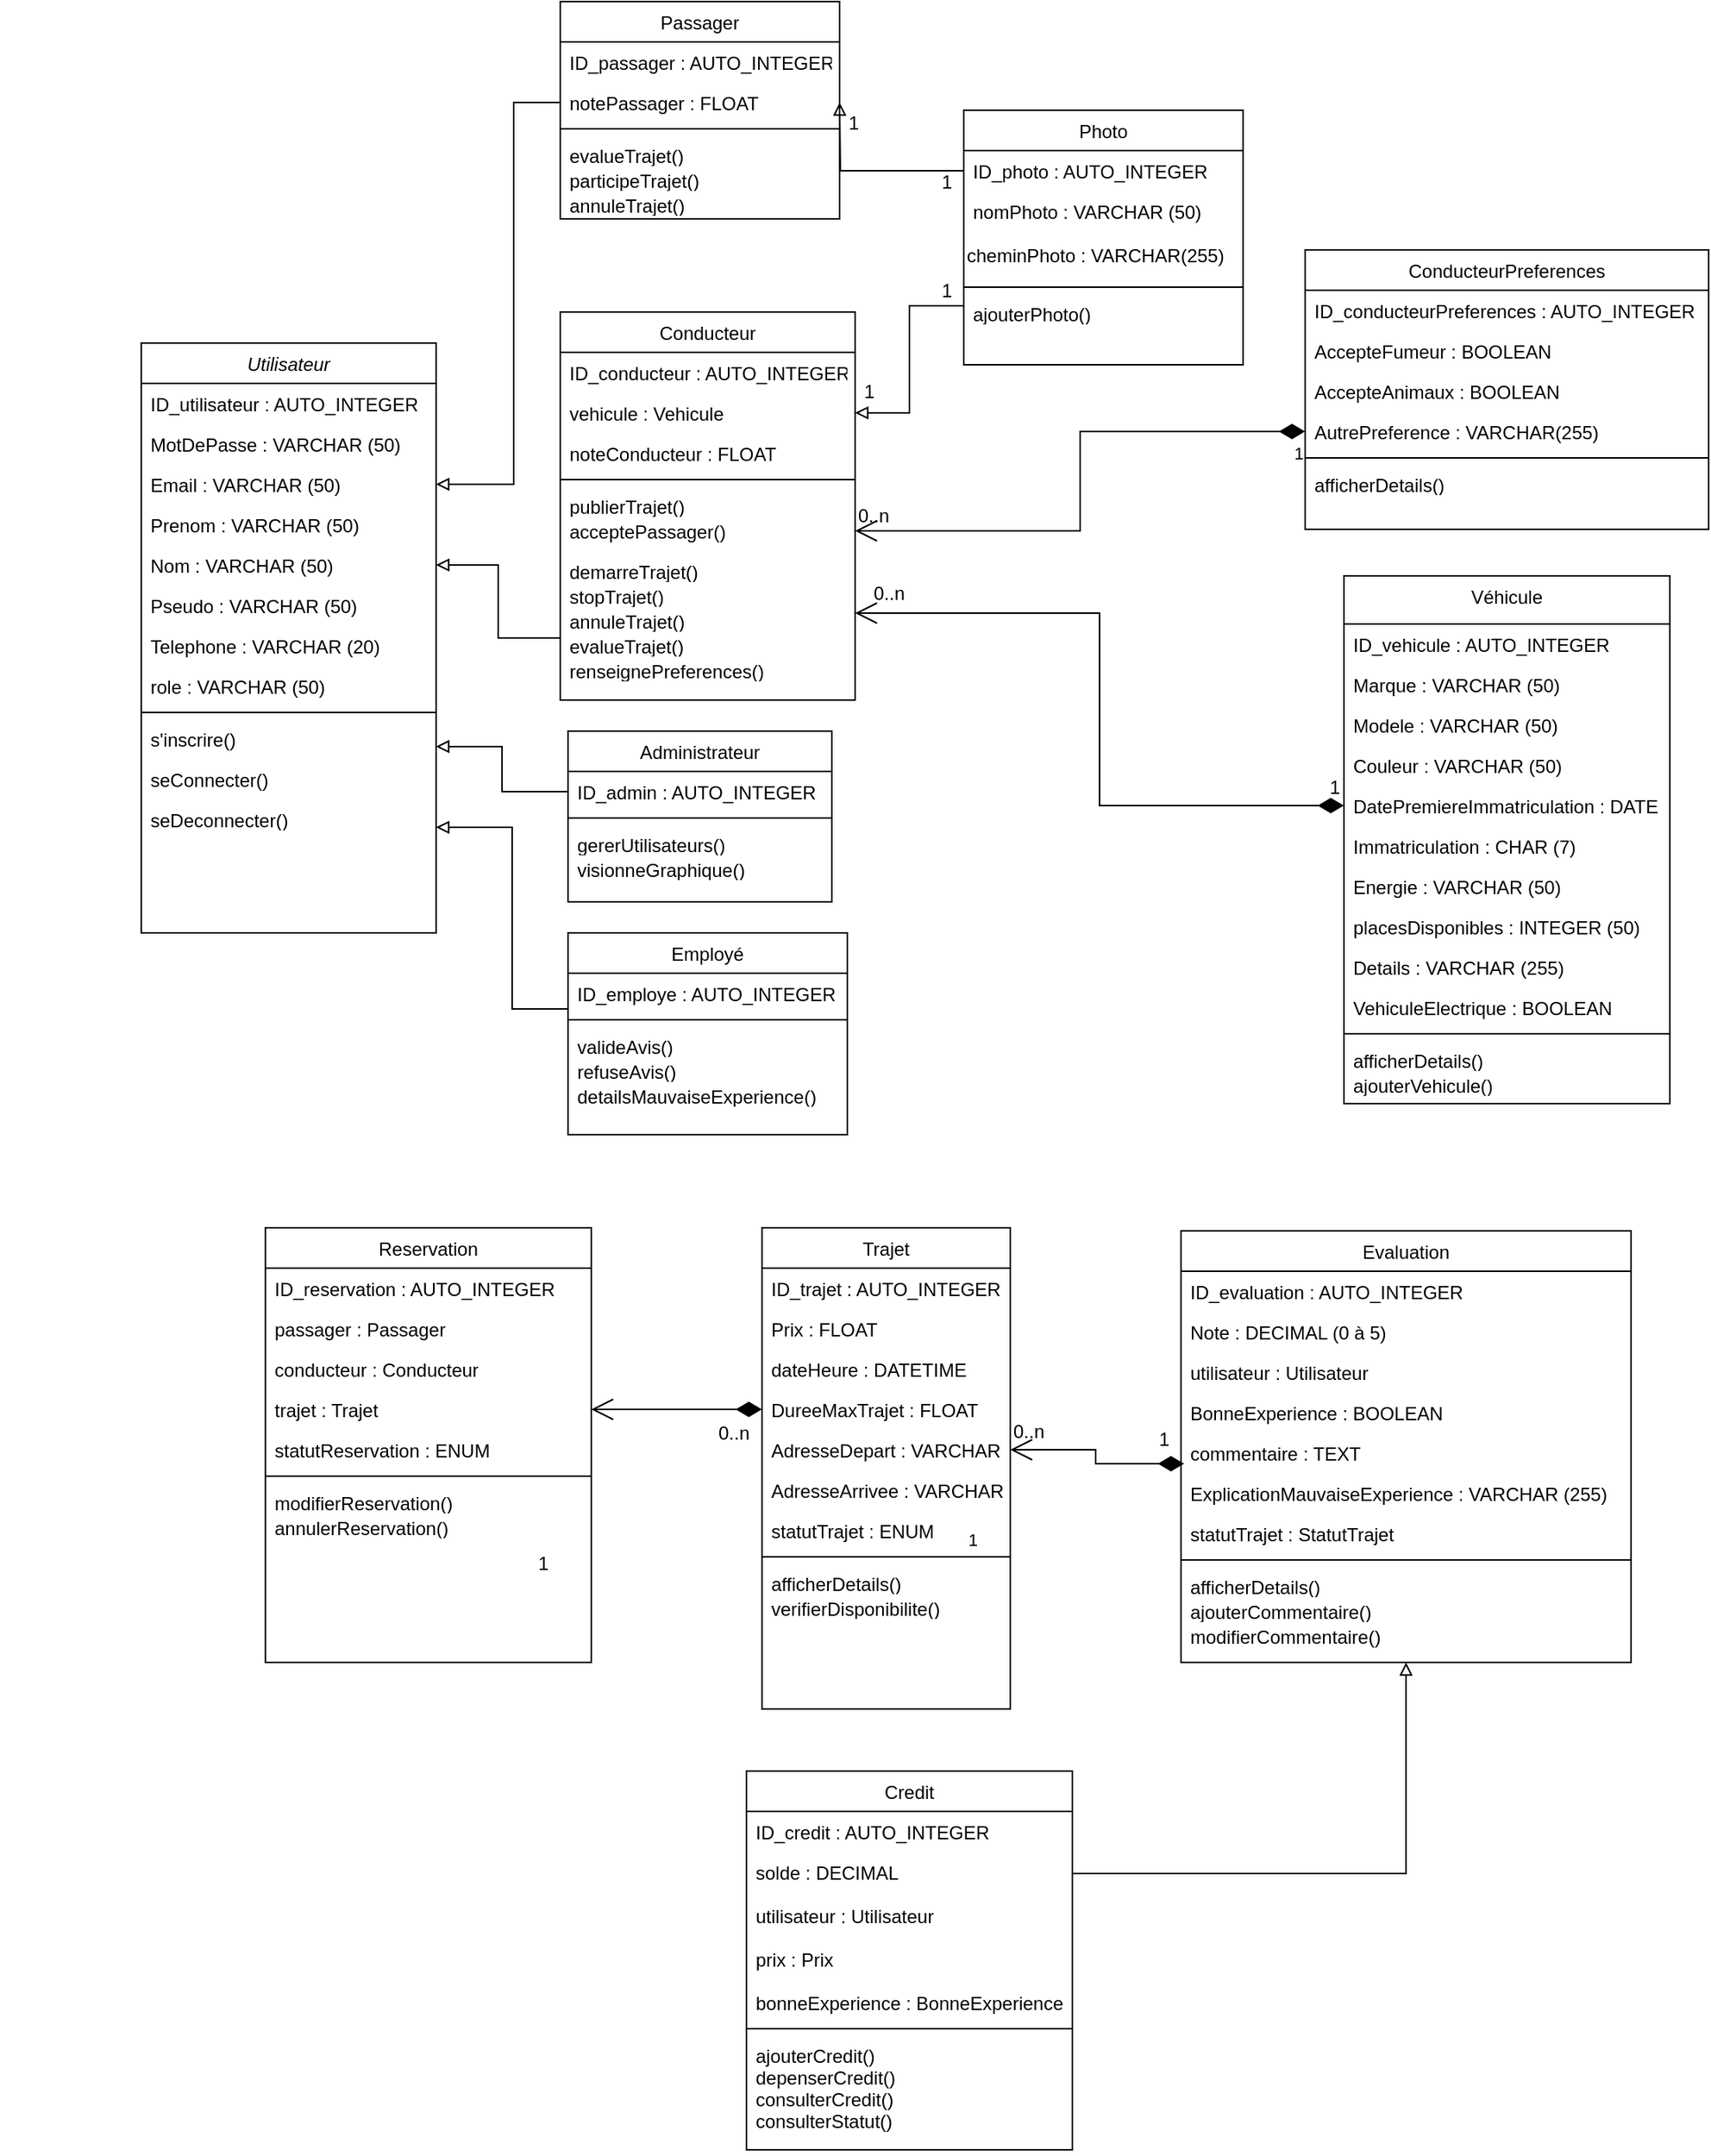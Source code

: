 <mxfile version="24.8.4">
  <diagram id="C5RBs43oDa-KdzZeNtuy" name="Page-1">
    <mxGraphModel dx="2947" dy="1420" grid="1" gridSize="10" guides="1" tooltips="1" connect="1" arrows="1" fold="1" page="1" pageScale="1" pageWidth="827" pageHeight="1169" math="0" shadow="0">
      <root>
        <mxCell id="WIyWlLk6GJQsqaUBKTNV-0" />
        <mxCell id="WIyWlLk6GJQsqaUBKTNV-1" parent="WIyWlLk6GJQsqaUBKTNV-0" />
        <mxCell id="QF7G1RrjF4Ieo6e-auzy-0" value="Utilisateur" style="swimlane;fontStyle=2;align=center;verticalAlign=top;childLayout=stackLayout;horizontal=1;startSize=26;horizontalStack=0;resizeParent=1;resizeLast=0;collapsible=1;marginBottom=0;rounded=0;shadow=0;strokeWidth=1;" vertex="1" parent="WIyWlLk6GJQsqaUBKTNV-1">
          <mxGeometry x="30" y="350" width="190" height="380" as="geometry">
            <mxRectangle x="230" y="140" width="160" height="26" as="alternateBounds" />
          </mxGeometry>
        </mxCell>
        <mxCell id="QF7G1RrjF4Ieo6e-auzy-1" value="ID_utilisateur : AUTO_INTEGER" style="text;align=left;verticalAlign=top;spacingLeft=4;spacingRight=4;overflow=hidden;rotatable=0;points=[[0,0.5],[1,0.5]];portConstraint=eastwest;" vertex="1" parent="QF7G1RrjF4Ieo6e-auzy-0">
          <mxGeometry y="26" width="190" height="26" as="geometry" />
        </mxCell>
        <mxCell id="QF7G1RrjF4Ieo6e-auzy-2" value="MotDePasse : VARCHAR (50)" style="text;align=left;verticalAlign=top;spacingLeft=4;spacingRight=4;overflow=hidden;rotatable=0;points=[[0,0.5],[1,0.5]];portConstraint=eastwest;rounded=0;shadow=0;html=0;" vertex="1" parent="QF7G1RrjF4Ieo6e-auzy-0">
          <mxGeometry y="52" width="190" height="26" as="geometry" />
        </mxCell>
        <mxCell id="QF7G1RrjF4Ieo6e-auzy-3" value="Email : VARCHAR (50)" style="text;align=left;verticalAlign=top;spacingLeft=4;spacingRight=4;overflow=hidden;rotatable=0;points=[[0,0.5],[1,0.5]];portConstraint=eastwest;rounded=0;shadow=0;html=0;" vertex="1" parent="QF7G1RrjF4Ieo6e-auzy-0">
          <mxGeometry y="78" width="190" height="26" as="geometry" />
        </mxCell>
        <mxCell id="QF7G1RrjF4Ieo6e-auzy-4" value="Prenom : VARCHAR (50)" style="text;align=left;verticalAlign=top;spacingLeft=4;spacingRight=4;overflow=hidden;rotatable=0;points=[[0,0.5],[1,0.5]];portConstraint=eastwest;rounded=0;shadow=0;html=0;" vertex="1" parent="QF7G1RrjF4Ieo6e-auzy-0">
          <mxGeometry y="104" width="190" height="26" as="geometry" />
        </mxCell>
        <mxCell id="QF7G1RrjF4Ieo6e-auzy-5" value="Nom : VARCHAR (50)" style="text;align=left;verticalAlign=top;spacingLeft=4;spacingRight=4;overflow=hidden;rotatable=0;points=[[0,0.5],[1,0.5]];portConstraint=eastwest;rounded=0;shadow=0;html=0;" vertex="1" parent="QF7G1RrjF4Ieo6e-auzy-0">
          <mxGeometry y="130" width="190" height="26" as="geometry" />
        </mxCell>
        <mxCell id="QF7G1RrjF4Ieo6e-auzy-6" value="Pseudo : VARCHAR (50)" style="text;align=left;verticalAlign=top;spacingLeft=4;spacingRight=4;overflow=hidden;rotatable=0;points=[[0,0.5],[1,0.5]];portConstraint=eastwest;rounded=0;shadow=0;html=0;" vertex="1" parent="QF7G1RrjF4Ieo6e-auzy-0">
          <mxGeometry y="156" width="190" height="26" as="geometry" />
        </mxCell>
        <mxCell id="QF7G1RrjF4Ieo6e-auzy-7" value="Telephone : VARCHAR (20)" style="text;align=left;verticalAlign=top;spacingLeft=4;spacingRight=4;overflow=hidden;rotatable=0;points=[[0,0.5],[1,0.5]];portConstraint=eastwest;rounded=0;shadow=0;html=0;" vertex="1" parent="QF7G1RrjF4Ieo6e-auzy-0">
          <mxGeometry y="182" width="190" height="26" as="geometry" />
        </mxCell>
        <mxCell id="QF7G1RrjF4Ieo6e-auzy-11" value="role : VARCHAR (50) " style="text;align=left;verticalAlign=top;spacingLeft=4;spacingRight=4;overflow=hidden;rotatable=0;points=[[0,0.5],[1,0.5]];portConstraint=eastwest;rounded=0;shadow=0;html=0;" vertex="1" parent="QF7G1RrjF4Ieo6e-auzy-0">
          <mxGeometry y="208" width="190" height="26" as="geometry" />
        </mxCell>
        <mxCell id="QF7G1RrjF4Ieo6e-auzy-13" value="" style="line;html=1;strokeWidth=1;align=left;verticalAlign=middle;spacingTop=-1;spacingLeft=3;spacingRight=3;rotatable=0;labelPosition=right;points=[];portConstraint=eastwest;" vertex="1" parent="QF7G1RrjF4Ieo6e-auzy-0">
          <mxGeometry y="234" width="190" height="8" as="geometry" />
        </mxCell>
        <mxCell id="QF7G1RrjF4Ieo6e-auzy-14" value="s&#39;inscrire()" style="text;align=left;verticalAlign=top;spacingLeft=4;spacingRight=4;overflow=hidden;rotatable=0;points=[[0,0.5],[1,0.5]];portConstraint=eastwest;rounded=0;shadow=0;html=0;" vertex="1" parent="QF7G1RrjF4Ieo6e-auzy-0">
          <mxGeometry y="242" width="190" height="26" as="geometry" />
        </mxCell>
        <mxCell id="QF7G1RrjF4Ieo6e-auzy-15" value="seConnecter()" style="text;align=left;verticalAlign=top;spacingLeft=4;spacingRight=4;overflow=hidden;rotatable=0;points=[[0,0.5],[1,0.5]];portConstraint=eastwest;rounded=0;shadow=0;html=0;" vertex="1" parent="QF7G1RrjF4Ieo6e-auzy-0">
          <mxGeometry y="268" width="190" height="26" as="geometry" />
        </mxCell>
        <mxCell id="QF7G1RrjF4Ieo6e-auzy-16" value="seDeconnecter()" style="text;align=left;verticalAlign=top;spacingLeft=4;spacingRight=4;overflow=hidden;rotatable=0;points=[[0,0.5],[1,0.5]];portConstraint=eastwest;rounded=0;shadow=0;html=0;" vertex="1" parent="QF7G1RrjF4Ieo6e-auzy-0">
          <mxGeometry y="294" width="190" height="16" as="geometry" />
        </mxCell>
        <mxCell id="QF7G1RrjF4Ieo6e-auzy-18" value="ConducteurPreferences" style="swimlane;fontStyle=0;align=center;verticalAlign=top;childLayout=stackLayout;horizontal=1;startSize=26;horizontalStack=0;resizeParent=1;resizeLast=0;collapsible=1;marginBottom=0;rounded=0;shadow=0;strokeWidth=1;" vertex="1" parent="WIyWlLk6GJQsqaUBKTNV-1">
          <mxGeometry x="780" y="290" width="260" height="180" as="geometry">
            <mxRectangle x="130" y="380" width="160" height="26" as="alternateBounds" />
          </mxGeometry>
        </mxCell>
        <mxCell id="QF7G1RrjF4Ieo6e-auzy-19" value="ID_conducteurPreferences : AUTO_INTEGER" style="text;align=left;verticalAlign=top;spacingLeft=4;spacingRight=4;overflow=hidden;rotatable=0;points=[[0,0.5],[1,0.5]];portConstraint=eastwest;" vertex="1" parent="QF7G1RrjF4Ieo6e-auzy-18">
          <mxGeometry y="26" width="260" height="26" as="geometry" />
        </mxCell>
        <mxCell id="QF7G1RrjF4Ieo6e-auzy-20" value="AccepteFumeur : BOOLEAN" style="text;align=left;verticalAlign=top;spacingLeft=4;spacingRight=4;overflow=hidden;rotatable=0;points=[[0,0.5],[1,0.5]];portConstraint=eastwest;" vertex="1" parent="QF7G1RrjF4Ieo6e-auzy-18">
          <mxGeometry y="52" width="260" height="26" as="geometry" />
        </mxCell>
        <mxCell id="QF7G1RrjF4Ieo6e-auzy-21" value="AccepteAnimaux : BOOLEAN" style="text;align=left;verticalAlign=top;spacingLeft=4;spacingRight=4;overflow=hidden;rotatable=0;points=[[0,0.5],[1,0.5]];portConstraint=eastwest;rounded=0;shadow=0;html=0;" vertex="1" parent="QF7G1RrjF4Ieo6e-auzy-18">
          <mxGeometry y="78" width="260" height="26" as="geometry" />
        </mxCell>
        <mxCell id="QF7G1RrjF4Ieo6e-auzy-22" value="AutrePreference : VARCHAR(255)" style="text;align=left;verticalAlign=top;spacingLeft=4;spacingRight=4;overflow=hidden;rotatable=0;points=[[0,0.5],[1,0.5]];portConstraint=eastwest;rounded=0;shadow=0;html=0;" vertex="1" parent="QF7G1RrjF4Ieo6e-auzy-18">
          <mxGeometry y="104" width="260" height="26" as="geometry" />
        </mxCell>
        <mxCell id="QF7G1RrjF4Ieo6e-auzy-23" value="" style="line;html=1;strokeWidth=1;align=left;verticalAlign=middle;spacingTop=-1;spacingLeft=3;spacingRight=3;rotatable=0;labelPosition=right;points=[];portConstraint=eastwest;" vertex="1" parent="QF7G1RrjF4Ieo6e-auzy-18">
          <mxGeometry y="130" width="260" height="8" as="geometry" />
        </mxCell>
        <mxCell id="QF7G1RrjF4Ieo6e-auzy-24" value="afficherDetails()" style="text;align=left;verticalAlign=top;spacingLeft=4;spacingRight=4;overflow=hidden;rotatable=0;points=[[0,0.5],[1,0.5]];portConstraint=eastwest;rounded=0;shadow=0;html=0;" vertex="1" parent="QF7G1RrjF4Ieo6e-auzy-18">
          <mxGeometry y="138" width="260" height="16" as="geometry" />
        </mxCell>
        <mxCell id="QF7G1RrjF4Ieo6e-auzy-33" value="Trajet" style="swimlane;fontStyle=0;align=center;verticalAlign=top;childLayout=stackLayout;horizontal=1;startSize=26;horizontalStack=0;resizeParent=1;resizeLast=0;collapsible=1;marginBottom=0;rounded=0;shadow=0;strokeWidth=1;" vertex="1" parent="WIyWlLk6GJQsqaUBKTNV-1">
          <mxGeometry x="430" y="920" width="160" height="310" as="geometry">
            <mxRectangle x="550" y="140" width="160" height="26" as="alternateBounds" />
          </mxGeometry>
        </mxCell>
        <mxCell id="QF7G1RrjF4Ieo6e-auzy-34" value="ID_trajet : AUTO_INTEGER" style="text;align=left;verticalAlign=top;spacingLeft=4;spacingRight=4;overflow=hidden;rotatable=0;points=[[0,0.5],[1,0.5]];portConstraint=eastwest;" vertex="1" parent="QF7G1RrjF4Ieo6e-auzy-33">
          <mxGeometry y="26" width="160" height="26" as="geometry" />
        </mxCell>
        <mxCell id="QF7G1RrjF4Ieo6e-auzy-35" value="Prix : FLOAT" style="text;align=left;verticalAlign=top;spacingLeft=4;spacingRight=4;overflow=hidden;rotatable=0;points=[[0,0.5],[1,0.5]];portConstraint=eastwest;rounded=0;shadow=0;html=0;" vertex="1" parent="QF7G1RrjF4Ieo6e-auzy-33">
          <mxGeometry y="52" width="160" height="26" as="geometry" />
        </mxCell>
        <mxCell id="QF7G1RrjF4Ieo6e-auzy-36" value="dateHeure : DATETIME" style="text;align=left;verticalAlign=top;spacingLeft=4;spacingRight=4;overflow=hidden;rotatable=0;points=[[0,0.5],[1,0.5]];portConstraint=eastwest;rounded=0;shadow=0;html=0;" vertex="1" parent="QF7G1RrjF4Ieo6e-auzy-33">
          <mxGeometry y="78" width="160" height="26" as="geometry" />
        </mxCell>
        <mxCell id="QF7G1RrjF4Ieo6e-auzy-39" value="DureeMaxTrajet : FLOAT" style="text;align=left;verticalAlign=top;spacingLeft=4;spacingRight=4;overflow=hidden;rotatable=0;points=[[0,0.5],[1,0.5]];portConstraint=eastwest;rounded=0;shadow=0;html=0;" vertex="1" parent="QF7G1RrjF4Ieo6e-auzy-33">
          <mxGeometry y="104" width="160" height="26" as="geometry" />
        </mxCell>
        <mxCell id="QF7G1RrjF4Ieo6e-auzy-40" value="AdresseDepart : VARCHAR (50)" style="text;align=left;verticalAlign=top;spacingLeft=4;spacingRight=4;overflow=hidden;rotatable=0;points=[[0,0.5],[1,0.5]];portConstraint=eastwest;rounded=0;shadow=0;html=0;" vertex="1" parent="QF7G1RrjF4Ieo6e-auzy-33">
          <mxGeometry y="130" width="160" height="26" as="geometry" />
        </mxCell>
        <mxCell id="QF7G1RrjF4Ieo6e-auzy-41" value="AdresseArrivee : VARCHAR (50)" style="text;align=left;verticalAlign=top;spacingLeft=4;spacingRight=4;overflow=hidden;rotatable=0;points=[[0,0.5],[1,0.5]];portConstraint=eastwest;rounded=0;shadow=0;html=0;" vertex="1" parent="QF7G1RrjF4Ieo6e-auzy-33">
          <mxGeometry y="156" width="160" height="26" as="geometry" />
        </mxCell>
        <mxCell id="QF7G1RrjF4Ieo6e-auzy-193" value="statutTrajet : ENUM" style="text;align=left;verticalAlign=top;spacingLeft=4;spacingRight=4;overflow=hidden;rotatable=0;points=[[0,0.5],[1,0.5]];portConstraint=eastwest;rounded=0;shadow=0;html=0;" vertex="1" parent="QF7G1RrjF4Ieo6e-auzy-33">
          <mxGeometry y="182" width="160" height="26" as="geometry" />
        </mxCell>
        <mxCell id="QF7G1RrjF4Ieo6e-auzy-42" value="" style="line;html=1;strokeWidth=1;align=left;verticalAlign=middle;spacingTop=-1;spacingLeft=3;spacingRight=3;rotatable=0;labelPosition=right;points=[];portConstraint=eastwest;" vertex="1" parent="QF7G1RrjF4Ieo6e-auzy-33">
          <mxGeometry y="208" width="160" height="8" as="geometry" />
        </mxCell>
        <mxCell id="QF7G1RrjF4Ieo6e-auzy-43" value="afficherDetails()" style="text;align=left;verticalAlign=top;spacingLeft=4;spacingRight=4;overflow=hidden;rotatable=0;points=[[0,0.5],[1,0.5]];portConstraint=eastwest;rounded=0;shadow=0;html=0;" vertex="1" parent="QF7G1RrjF4Ieo6e-auzy-33">
          <mxGeometry y="216" width="160" height="16" as="geometry" />
        </mxCell>
        <mxCell id="QF7G1RrjF4Ieo6e-auzy-140" value="verifierDisponibilite()" style="text;align=left;verticalAlign=top;spacingLeft=4;spacingRight=4;overflow=hidden;rotatable=0;points=[[0,0.5],[1,0.5]];portConstraint=eastwest;rounded=0;shadow=0;html=0;" vertex="1" parent="QF7G1RrjF4Ieo6e-auzy-33">
          <mxGeometry y="232" width="160" height="16" as="geometry" />
        </mxCell>
        <mxCell id="QF7G1RrjF4Ieo6e-auzy-44" value="Véhicule" style="swimlane;fontStyle=0;align=center;verticalAlign=top;childLayout=stackLayout;horizontal=1;startSize=31;horizontalStack=0;resizeParent=1;resizeLast=0;collapsible=1;marginBottom=0;rounded=0;shadow=0;strokeWidth=1;" vertex="1" parent="WIyWlLk6GJQsqaUBKTNV-1">
          <mxGeometry x="805" y="500" width="210" height="340" as="geometry">
            <mxRectangle x="550" y="140" width="160" height="26" as="alternateBounds" />
          </mxGeometry>
        </mxCell>
        <mxCell id="QF7G1RrjF4Ieo6e-auzy-45" value="ID_vehicule : AUTO_INTEGER " style="text;align=left;verticalAlign=top;spacingLeft=4;spacingRight=4;overflow=hidden;rotatable=0;points=[[0,0.5],[1,0.5]];portConstraint=eastwest;" vertex="1" parent="QF7G1RrjF4Ieo6e-auzy-44">
          <mxGeometry y="31" width="210" height="26" as="geometry" />
        </mxCell>
        <mxCell id="QF7G1RrjF4Ieo6e-auzy-46" value="Marque : VARCHAR (50)" style="text;align=left;verticalAlign=top;spacingLeft=4;spacingRight=4;overflow=hidden;rotatable=0;points=[[0,0.5],[1,0.5]];portConstraint=eastwest;rounded=0;shadow=0;html=0;" vertex="1" parent="QF7G1RrjF4Ieo6e-auzy-44">
          <mxGeometry y="57" width="210" height="26" as="geometry" />
        </mxCell>
        <mxCell id="QF7G1RrjF4Ieo6e-auzy-47" value="Modele : VARCHAR (50)" style="text;align=left;verticalAlign=top;spacingLeft=4;spacingRight=4;overflow=hidden;rotatable=0;points=[[0,0.5],[1,0.5]];portConstraint=eastwest;rounded=0;shadow=0;html=0;" vertex="1" parent="QF7G1RrjF4Ieo6e-auzy-44">
          <mxGeometry y="83" width="210" height="26" as="geometry" />
        </mxCell>
        <mxCell id="QF7G1RrjF4Ieo6e-auzy-48" value="Couleur : VARCHAR (50)" style="text;align=left;verticalAlign=top;spacingLeft=4;spacingRight=4;overflow=hidden;rotatable=0;points=[[0,0.5],[1,0.5]];portConstraint=eastwest;rounded=0;shadow=0;html=0;" vertex="1" parent="QF7G1RrjF4Ieo6e-auzy-44">
          <mxGeometry y="109" width="210" height="26" as="geometry" />
        </mxCell>
        <mxCell id="QF7G1RrjF4Ieo6e-auzy-49" value="DatePremiereImmatriculation : DATE" style="text;align=left;verticalAlign=top;spacingLeft=4;spacingRight=4;overflow=hidden;rotatable=0;points=[[0,0.5],[1,0.5]];portConstraint=eastwest;rounded=0;shadow=0;html=0;" vertex="1" parent="QF7G1RrjF4Ieo6e-auzy-44">
          <mxGeometry y="135" width="210" height="26" as="geometry" />
        </mxCell>
        <mxCell id="QF7G1RrjF4Ieo6e-auzy-50" value="Immatriculation : CHAR (7)" style="text;align=left;verticalAlign=top;spacingLeft=4;spacingRight=4;overflow=hidden;rotatable=0;points=[[0,0.5],[1,0.5]];portConstraint=eastwest;rounded=0;shadow=0;html=0;" vertex="1" parent="QF7G1RrjF4Ieo6e-auzy-44">
          <mxGeometry y="161" width="210" height="26" as="geometry" />
        </mxCell>
        <mxCell id="QF7G1RrjF4Ieo6e-auzy-51" value="Energie : VARCHAR (50)" style="text;align=left;verticalAlign=top;spacingLeft=4;spacingRight=4;overflow=hidden;rotatable=0;points=[[0,0.5],[1,0.5]];portConstraint=eastwest;rounded=0;shadow=0;html=0;" vertex="1" parent="QF7G1RrjF4Ieo6e-auzy-44">
          <mxGeometry y="187" width="210" height="26" as="geometry" />
        </mxCell>
        <mxCell id="QF7G1RrjF4Ieo6e-auzy-52" value="placesDisponibles : INTEGER (50)" style="text;align=left;verticalAlign=top;spacingLeft=4;spacingRight=4;overflow=hidden;rotatable=0;points=[[0,0.5],[1,0.5]];portConstraint=eastwest;rounded=0;shadow=0;html=0;" vertex="1" parent="QF7G1RrjF4Ieo6e-auzy-44">
          <mxGeometry y="213" width="210" height="26" as="geometry" />
        </mxCell>
        <mxCell id="QF7G1RrjF4Ieo6e-auzy-53" value="Details : VARCHAR (255)" style="text;align=left;verticalAlign=top;spacingLeft=4;spacingRight=4;overflow=hidden;rotatable=0;points=[[0,0.5],[1,0.5]];portConstraint=eastwest;rounded=0;shadow=0;html=0;" vertex="1" parent="QF7G1RrjF4Ieo6e-auzy-44">
          <mxGeometry y="239" width="210" height="26" as="geometry" />
        </mxCell>
        <mxCell id="QF7G1RrjF4Ieo6e-auzy-54" value="VehiculeElectrique : BOOLEAN" style="text;align=left;verticalAlign=top;spacingLeft=4;spacingRight=4;overflow=hidden;rotatable=0;points=[[0,0.5],[1,0.5]];portConstraint=eastwest;rounded=0;shadow=0;html=0;" vertex="1" parent="QF7G1RrjF4Ieo6e-auzy-44">
          <mxGeometry y="265" width="210" height="26" as="geometry" />
        </mxCell>
        <mxCell id="QF7G1RrjF4Ieo6e-auzy-55" value="" style="line;html=1;strokeWidth=1;align=left;verticalAlign=middle;spacingTop=-1;spacingLeft=3;spacingRight=3;rotatable=0;labelPosition=right;points=[];portConstraint=eastwest;" vertex="1" parent="QF7G1RrjF4Ieo6e-auzy-44">
          <mxGeometry y="291" width="210" height="8" as="geometry" />
        </mxCell>
        <mxCell id="QF7G1RrjF4Ieo6e-auzy-56" value="afficherDetails()" style="text;align=left;verticalAlign=top;spacingLeft=4;spacingRight=4;overflow=hidden;rotatable=0;points=[[0,0.5],[1,0.5]];portConstraint=eastwest;rounded=0;shadow=0;html=0;" vertex="1" parent="QF7G1RrjF4Ieo6e-auzy-44">
          <mxGeometry y="299" width="210" height="16" as="geometry" />
        </mxCell>
        <mxCell id="QF7G1RrjF4Ieo6e-auzy-139" value="ajouterVehicule()" style="text;align=left;verticalAlign=top;spacingLeft=4;spacingRight=4;overflow=hidden;rotatable=0;points=[[0,0.5],[1,0.5]];portConstraint=eastwest;rounded=0;shadow=0;html=0;" vertex="1" parent="QF7G1RrjF4Ieo6e-auzy-44">
          <mxGeometry y="315" width="210" height="16" as="geometry" />
        </mxCell>
        <mxCell id="QF7G1RrjF4Ieo6e-auzy-65" value="Evaluation" style="swimlane;fontStyle=0;align=center;verticalAlign=top;childLayout=stackLayout;horizontal=1;startSize=26;horizontalStack=0;resizeParent=1;resizeLast=0;collapsible=1;marginBottom=0;rounded=0;shadow=0;strokeWidth=1;" vertex="1" parent="WIyWlLk6GJQsqaUBKTNV-1">
          <mxGeometry x="700" y="922" width="290" height="278" as="geometry">
            <mxRectangle x="130" y="380" width="160" height="26" as="alternateBounds" />
          </mxGeometry>
        </mxCell>
        <mxCell id="QF7G1RrjF4Ieo6e-auzy-66" value="ID_evaluation : AUTO_INTEGER" style="text;align=left;verticalAlign=top;spacingLeft=4;spacingRight=4;overflow=hidden;rotatable=0;points=[[0,0.5],[1,0.5]];portConstraint=eastwest;" vertex="1" parent="QF7G1RrjF4Ieo6e-auzy-65">
          <mxGeometry y="26" width="290" height="26" as="geometry" />
        </mxCell>
        <mxCell id="QF7G1RrjF4Ieo6e-auzy-67" value="Note : DECIMAL (0 à 5)" style="text;align=left;verticalAlign=top;spacingLeft=4;spacingRight=4;overflow=hidden;rotatable=0;points=[[0,0.5],[1,0.5]];portConstraint=eastwest;rounded=0;shadow=0;html=0;" vertex="1" parent="QF7G1RrjF4Ieo6e-auzy-65">
          <mxGeometry y="52" width="290" height="26" as="geometry" />
        </mxCell>
        <mxCell id="QF7G1RrjF4Ieo6e-auzy-168" value="utilisateur : Utilisateur" style="text;align=left;verticalAlign=top;spacingLeft=4;spacingRight=4;overflow=hidden;rotatable=0;points=[[0,0.5],[1,0.5]];portConstraint=eastwest;rounded=0;shadow=0;html=0;" vertex="1" parent="QF7G1RrjF4Ieo6e-auzy-65">
          <mxGeometry y="78" width="290" height="26" as="geometry" />
        </mxCell>
        <mxCell id="QF7G1RrjF4Ieo6e-auzy-68" value="BonneExperience : BOOLEAN " style="text;align=left;verticalAlign=top;spacingLeft=4;spacingRight=4;overflow=hidden;rotatable=0;points=[[0,0.5],[1,0.5]];portConstraint=eastwest;rounded=0;shadow=0;html=0;" vertex="1" parent="QF7G1RrjF4Ieo6e-auzy-65">
          <mxGeometry y="104" width="290" height="26" as="geometry" />
        </mxCell>
        <mxCell id="QF7G1RrjF4Ieo6e-auzy-69" value="commentaire : TEXT " style="text;align=left;verticalAlign=top;spacingLeft=4;spacingRight=4;overflow=hidden;rotatable=0;points=[[0,0.5],[1,0.5]];portConstraint=eastwest;rounded=0;shadow=0;html=0;" vertex="1" parent="QF7G1RrjF4Ieo6e-auzy-65">
          <mxGeometry y="130" width="290" height="26" as="geometry" />
        </mxCell>
        <mxCell id="QF7G1RrjF4Ieo6e-auzy-70" value="ExplicationMauvaiseExperience : VARCHAR (255) " style="text;align=left;verticalAlign=top;spacingLeft=4;spacingRight=4;overflow=hidden;rotatable=0;points=[[0,0.5],[1,0.5]];portConstraint=eastwest;rounded=0;shadow=0;html=0;" vertex="1" parent="QF7G1RrjF4Ieo6e-auzy-65">
          <mxGeometry y="156" width="290" height="26" as="geometry" />
        </mxCell>
        <mxCell id="QF7G1RrjF4Ieo6e-auzy-169" value="statutTrajet : StatutTrajet" style="text;align=left;verticalAlign=top;spacingLeft=4;spacingRight=4;overflow=hidden;rotatable=0;points=[[0,0.5],[1,0.5]];portConstraint=eastwest;rounded=0;shadow=0;html=0;" vertex="1" parent="QF7G1RrjF4Ieo6e-auzy-65">
          <mxGeometry y="182" width="290" height="26" as="geometry" />
        </mxCell>
        <mxCell id="QF7G1RrjF4Ieo6e-auzy-71" value="" style="line;html=1;strokeWidth=1;align=left;verticalAlign=middle;spacingTop=-1;spacingLeft=3;spacingRight=3;rotatable=0;labelPosition=right;points=[];portConstraint=eastwest;" vertex="1" parent="QF7G1RrjF4Ieo6e-auzy-65">
          <mxGeometry y="208" width="290" height="8" as="geometry" />
        </mxCell>
        <mxCell id="QF7G1RrjF4Ieo6e-auzy-72" value="afficherDetails()" style="text;align=left;verticalAlign=top;spacingLeft=4;spacingRight=4;overflow=hidden;rotatable=0;points=[[0,0.5],[1,0.5]];portConstraint=eastwest;rounded=0;shadow=0;html=0;" vertex="1" parent="QF7G1RrjF4Ieo6e-auzy-65">
          <mxGeometry y="216" width="290" height="16" as="geometry" />
        </mxCell>
        <mxCell id="QF7G1RrjF4Ieo6e-auzy-170" value="ajouterCommentaire()" style="text;align=left;verticalAlign=top;spacingLeft=4;spacingRight=4;overflow=hidden;rotatable=0;points=[[0,0.5],[1,0.5]];portConstraint=eastwest;rounded=0;shadow=0;html=0;" vertex="1" parent="QF7G1RrjF4Ieo6e-auzy-65">
          <mxGeometry y="232" width="290" height="16" as="geometry" />
        </mxCell>
        <mxCell id="QF7G1RrjF4Ieo6e-auzy-171" value="modifierCommentaire()" style="text;align=left;verticalAlign=top;spacingLeft=4;spacingRight=4;overflow=hidden;rotatable=0;points=[[0,0.5],[1,0.5]];portConstraint=eastwest;rounded=0;shadow=0;html=0;" vertex="1" parent="QF7G1RrjF4Ieo6e-auzy-65">
          <mxGeometry y="248" width="290" height="22" as="geometry" />
        </mxCell>
        <mxCell id="QF7G1RrjF4Ieo6e-auzy-73" value="Conducteur" style="swimlane;fontStyle=0;align=center;verticalAlign=top;childLayout=stackLayout;horizontal=1;startSize=26;horizontalStack=0;resizeParent=1;resizeLast=0;collapsible=1;marginBottom=0;rounded=0;shadow=0;strokeWidth=1;" vertex="1" parent="WIyWlLk6GJQsqaUBKTNV-1">
          <mxGeometry x="300" y="330" width="190" height="250" as="geometry">
            <mxRectangle x="130" y="380" width="160" height="26" as="alternateBounds" />
          </mxGeometry>
        </mxCell>
        <mxCell id="QF7G1RrjF4Ieo6e-auzy-74" value="ID_conducteur : AUTO_INTEGER" style="text;align=left;verticalAlign=top;spacingLeft=4;spacingRight=4;overflow=hidden;rotatable=0;points=[[0,0.5],[1,0.5]];portConstraint=eastwest;" vertex="1" parent="QF7G1RrjF4Ieo6e-auzy-73">
          <mxGeometry y="26" width="190" height="26" as="geometry" />
        </mxCell>
        <mxCell id="QF7G1RrjF4Ieo6e-auzy-75" value="vehicule : Vehicule" style="text;align=left;verticalAlign=top;spacingLeft=4;spacingRight=4;overflow=hidden;rotatable=0;points=[[0,0.5],[1,0.5]];portConstraint=eastwest;rounded=0;shadow=0;html=0;" vertex="1" parent="QF7G1RrjF4Ieo6e-auzy-73">
          <mxGeometry y="52" width="190" height="26" as="geometry" />
        </mxCell>
        <mxCell id="QF7G1RrjF4Ieo6e-auzy-12" value="noteConducteur : FLOAT" style="text;align=left;verticalAlign=top;spacingLeft=4;spacingRight=4;overflow=hidden;rotatable=0;points=[[0,0.5],[1,0.5]];portConstraint=eastwest;rounded=0;shadow=0;html=0;" vertex="1" parent="QF7G1RrjF4Ieo6e-auzy-73">
          <mxGeometry y="78" width="190" height="26" as="geometry" />
        </mxCell>
        <mxCell id="QF7G1RrjF4Ieo6e-auzy-76" value="" style="line;html=1;strokeWidth=1;align=left;verticalAlign=middle;spacingTop=-1;spacingLeft=3;spacingRight=3;rotatable=0;labelPosition=right;points=[];portConstraint=eastwest;" vertex="1" parent="QF7G1RrjF4Ieo6e-auzy-73">
          <mxGeometry y="104" width="190" height="8" as="geometry" />
        </mxCell>
        <mxCell id="QF7G1RrjF4Ieo6e-auzy-77" value="publierTrajet()" style="text;align=left;verticalAlign=top;spacingLeft=4;spacingRight=4;overflow=hidden;rotatable=0;points=[[0,0.5],[1,0.5]];portConstraint=eastwest;rounded=0;shadow=0;html=0;" vertex="1" parent="QF7G1RrjF4Ieo6e-auzy-73">
          <mxGeometry y="112" width="190" height="16" as="geometry" />
        </mxCell>
        <mxCell id="QF7G1RrjF4Ieo6e-auzy-138" value="acceptePassager()" style="text;align=left;verticalAlign=top;spacingLeft=4;spacingRight=4;overflow=hidden;rotatable=0;points=[[0,0.5],[1,0.5]];portConstraint=eastwest;rounded=0;shadow=0;html=0;" vertex="1" parent="QF7G1RrjF4Ieo6e-auzy-73">
          <mxGeometry y="128" width="190" height="26" as="geometry" />
        </mxCell>
        <mxCell id="QF7G1RrjF4Ieo6e-auzy-78" value="demarreTrajet()" style="text;align=left;verticalAlign=top;spacingLeft=4;spacingRight=4;overflow=hidden;rotatable=0;points=[[0,0.5],[1,0.5]];portConstraint=eastwest;rounded=0;shadow=0;html=0;" vertex="1" parent="QF7G1RrjF4Ieo6e-auzy-73">
          <mxGeometry y="154" width="190" height="16" as="geometry" />
        </mxCell>
        <mxCell id="QF7G1RrjF4Ieo6e-auzy-79" value="stopTrajet()" style="text;align=left;verticalAlign=top;spacingLeft=4;spacingRight=4;overflow=hidden;rotatable=0;points=[[0,0.5],[1,0.5]];portConstraint=eastwest;rounded=0;shadow=0;html=0;" vertex="1" parent="QF7G1RrjF4Ieo6e-auzy-73">
          <mxGeometry y="170" width="190" height="16" as="geometry" />
        </mxCell>
        <mxCell id="QF7G1RrjF4Ieo6e-auzy-80" value="annuleTrajet()" style="text;align=left;verticalAlign=top;spacingLeft=4;spacingRight=4;overflow=hidden;rotatable=0;points=[[0,0.5],[1,0.5]];portConstraint=eastwest;rounded=0;shadow=0;html=0;" vertex="1" parent="QF7G1RrjF4Ieo6e-auzy-73">
          <mxGeometry y="186" width="190" height="16" as="geometry" />
        </mxCell>
        <mxCell id="QF7G1RrjF4Ieo6e-auzy-81" value="evalueTrajet()" style="text;align=left;verticalAlign=top;spacingLeft=4;spacingRight=4;overflow=hidden;rotatable=0;points=[[0,0.5],[1,0.5]];portConstraint=eastwest;rounded=0;shadow=0;html=0;" vertex="1" parent="QF7G1RrjF4Ieo6e-auzy-73">
          <mxGeometry y="202" width="190" height="16" as="geometry" />
        </mxCell>
        <mxCell id="QF7G1RrjF4Ieo6e-auzy-82" value="renseignePreferences()" style="text;align=left;verticalAlign=top;spacingLeft=4;spacingRight=4;overflow=hidden;rotatable=0;points=[[0,0.5],[1,0.5]];portConstraint=eastwest;rounded=0;shadow=0;html=0;" vertex="1" parent="QF7G1RrjF4Ieo6e-auzy-73">
          <mxGeometry y="218" width="190" height="16" as="geometry" />
        </mxCell>
        <mxCell id="QF7G1RrjF4Ieo6e-auzy-89" value="Employé" style="swimlane;fontStyle=0;align=center;verticalAlign=top;childLayout=stackLayout;horizontal=1;startSize=26;horizontalStack=0;resizeParent=1;resizeLast=0;collapsible=1;marginBottom=0;rounded=0;shadow=0;strokeWidth=1;" vertex="1" parent="WIyWlLk6GJQsqaUBKTNV-1">
          <mxGeometry x="305" y="730" width="180" height="130" as="geometry">
            <mxRectangle x="130" y="380" width="160" height="26" as="alternateBounds" />
          </mxGeometry>
        </mxCell>
        <mxCell id="QF7G1RrjF4Ieo6e-auzy-90" value="ID_employe : AUTO_INTEGER" style="text;align=left;verticalAlign=top;spacingLeft=4;spacingRight=4;overflow=hidden;rotatable=0;points=[[0,0.5],[1,0.5]];portConstraint=eastwest;" vertex="1" parent="QF7G1RrjF4Ieo6e-auzy-89">
          <mxGeometry y="26" width="180" height="26" as="geometry" />
        </mxCell>
        <mxCell id="QF7G1RrjF4Ieo6e-auzy-92" value="" style="line;html=1;strokeWidth=1;align=left;verticalAlign=middle;spacingTop=-1;spacingLeft=3;spacingRight=3;rotatable=0;labelPosition=right;points=[];portConstraint=eastwest;" vertex="1" parent="QF7G1RrjF4Ieo6e-auzy-89">
          <mxGeometry y="52" width="180" height="8" as="geometry" />
        </mxCell>
        <mxCell id="QF7G1RrjF4Ieo6e-auzy-93" value="valideAvis()" style="text;align=left;verticalAlign=top;spacingLeft=4;spacingRight=4;overflow=hidden;rotatable=0;points=[[0,0.5],[1,0.5]];portConstraint=eastwest;rounded=0;shadow=0;html=0;" vertex="1" parent="QF7G1RrjF4Ieo6e-auzy-89">
          <mxGeometry y="60" width="180" height="16" as="geometry" />
        </mxCell>
        <mxCell id="QF7G1RrjF4Ieo6e-auzy-94" value="refuseAvis()" style="text;align=left;verticalAlign=top;spacingLeft=4;spacingRight=4;overflow=hidden;rotatable=0;points=[[0,0.5],[1,0.5]];portConstraint=eastwest;rounded=0;shadow=0;html=0;" vertex="1" parent="QF7G1RrjF4Ieo6e-auzy-89">
          <mxGeometry y="76" width="180" height="16" as="geometry" />
        </mxCell>
        <mxCell id="QF7G1RrjF4Ieo6e-auzy-95" value="detailsMauvaiseExperience()" style="text;align=left;verticalAlign=top;spacingLeft=4;spacingRight=4;overflow=hidden;rotatable=0;points=[[0,0.5],[1,0.5]];portConstraint=eastwest;rounded=0;shadow=0;html=0;" vertex="1" parent="QF7G1RrjF4Ieo6e-auzy-89">
          <mxGeometry y="92" width="180" height="16" as="geometry" />
        </mxCell>
        <mxCell id="QF7G1RrjF4Ieo6e-auzy-96" value="Passager" style="swimlane;fontStyle=0;align=center;verticalAlign=top;childLayout=stackLayout;horizontal=1;startSize=26;horizontalStack=0;resizeParent=1;resizeLast=0;collapsible=1;marginBottom=0;rounded=0;shadow=0;strokeWidth=1;" vertex="1" parent="WIyWlLk6GJQsqaUBKTNV-1">
          <mxGeometry x="300" y="130" width="180" height="140" as="geometry">
            <mxRectangle x="130" y="380" width="160" height="26" as="alternateBounds" />
          </mxGeometry>
        </mxCell>
        <mxCell id="QF7G1RrjF4Ieo6e-auzy-97" value="ID_passager : AUTO_INTEGER" style="text;align=left;verticalAlign=top;spacingLeft=4;spacingRight=4;overflow=hidden;rotatable=0;points=[[0,0.5],[1,0.5]];portConstraint=eastwest;" vertex="1" parent="QF7G1RrjF4Ieo6e-auzy-96">
          <mxGeometry y="26" width="180" height="26" as="geometry" />
        </mxCell>
        <mxCell id="QF7G1RrjF4Ieo6e-auzy-167" value="notePassager : FLOAT" style="text;align=left;verticalAlign=top;spacingLeft=4;spacingRight=4;overflow=hidden;rotatable=0;points=[[0,0.5],[1,0.5]];portConstraint=eastwest;rounded=0;shadow=0;html=0;" vertex="1" parent="QF7G1RrjF4Ieo6e-auzy-96">
          <mxGeometry y="52" width="180" height="26" as="geometry" />
        </mxCell>
        <mxCell id="QF7G1RrjF4Ieo6e-auzy-99" value="" style="line;html=1;strokeWidth=1;align=left;verticalAlign=middle;spacingTop=-1;spacingLeft=3;spacingRight=3;rotatable=0;labelPosition=right;points=[];portConstraint=eastwest;" vertex="1" parent="QF7G1RrjF4Ieo6e-auzy-96">
          <mxGeometry y="78" width="180" height="8" as="geometry" />
        </mxCell>
        <mxCell id="QF7G1RrjF4Ieo6e-auzy-100" value="evalueTrajet()" style="text;align=left;verticalAlign=top;spacingLeft=4;spacingRight=4;overflow=hidden;rotatable=0;points=[[0,0.5],[1,0.5]];portConstraint=eastwest;rounded=0;shadow=0;html=0;" vertex="1" parent="QF7G1RrjF4Ieo6e-auzy-96">
          <mxGeometry y="86" width="180" height="16" as="geometry" />
        </mxCell>
        <mxCell id="QF7G1RrjF4Ieo6e-auzy-101" value="participeTrajet()" style="text;align=left;verticalAlign=top;spacingLeft=4;spacingRight=4;overflow=hidden;rotatable=0;points=[[0,0.5],[1,0.5]];portConstraint=eastwest;rounded=0;shadow=0;html=0;" vertex="1" parent="QF7G1RrjF4Ieo6e-auzy-96">
          <mxGeometry y="102" width="180" height="16" as="geometry" />
        </mxCell>
        <mxCell id="QF7G1RrjF4Ieo6e-auzy-102" value="annuleTrajet()" style="text;align=left;verticalAlign=top;spacingLeft=4;spacingRight=4;overflow=hidden;rotatable=0;points=[[0,0.5],[1,0.5]];portConstraint=eastwest;rounded=0;shadow=0;html=0;" vertex="1" parent="QF7G1RrjF4Ieo6e-auzy-96">
          <mxGeometry y="118" width="180" height="16" as="geometry" />
        </mxCell>
        <mxCell id="QF7G1RrjF4Ieo6e-auzy-103" value="Administrateur" style="swimlane;fontStyle=0;align=center;verticalAlign=top;childLayout=stackLayout;horizontal=1;startSize=26;horizontalStack=0;resizeParent=1;resizeLast=0;collapsible=1;marginBottom=0;rounded=0;shadow=0;strokeWidth=1;" vertex="1" parent="WIyWlLk6GJQsqaUBKTNV-1">
          <mxGeometry x="305" y="600" width="170" height="110" as="geometry">
            <mxRectangle x="130" y="380" width="160" height="26" as="alternateBounds" />
          </mxGeometry>
        </mxCell>
        <mxCell id="QF7G1RrjF4Ieo6e-auzy-104" value="ID_admin : AUTO_INTEGER" style="text;align=left;verticalAlign=top;spacingLeft=4;spacingRight=4;overflow=hidden;rotatable=0;points=[[0,0.5],[1,0.5]];portConstraint=eastwest;" vertex="1" parent="QF7G1RrjF4Ieo6e-auzy-103">
          <mxGeometry y="26" width="170" height="26" as="geometry" />
        </mxCell>
        <mxCell id="QF7G1RrjF4Ieo6e-auzy-106" value="" style="line;html=1;strokeWidth=1;align=left;verticalAlign=middle;spacingTop=-1;spacingLeft=3;spacingRight=3;rotatable=0;labelPosition=right;points=[];portConstraint=eastwest;" vertex="1" parent="QF7G1RrjF4Ieo6e-auzy-103">
          <mxGeometry y="52" width="170" height="8" as="geometry" />
        </mxCell>
        <mxCell id="QF7G1RrjF4Ieo6e-auzy-107" value="gererUtilisateurs()" style="text;align=left;verticalAlign=top;spacingLeft=4;spacingRight=4;overflow=hidden;rotatable=0;points=[[0,0.5],[1,0.5]];portConstraint=eastwest;rounded=0;shadow=0;html=0;" vertex="1" parent="QF7G1RrjF4Ieo6e-auzy-103">
          <mxGeometry y="60" width="170" height="16" as="geometry" />
        </mxCell>
        <mxCell id="QF7G1RrjF4Ieo6e-auzy-108" value="visionneGraphique()" style="text;align=left;verticalAlign=top;spacingLeft=4;spacingRight=4;overflow=hidden;rotatable=0;points=[[0,0.5],[1,0.5]];portConstraint=eastwest;rounded=0;shadow=0;html=0;" vertex="1" parent="QF7G1RrjF4Ieo6e-auzy-103">
          <mxGeometry y="76" width="170" height="16" as="geometry" />
        </mxCell>
        <mxCell id="QF7G1RrjF4Ieo6e-auzy-112" value="0..n" style="resizable=0;align=left;verticalAlign=bottom;labelBackgroundColor=none;fontSize=12;" connectable="0" vertex="1" parent="WIyWlLk6GJQsqaUBKTNV-1">
          <mxGeometry x="400" y="1061" as="geometry" />
        </mxCell>
        <mxCell id="QF7G1RrjF4Ieo6e-auzy-113" value="1" style="resizable=0;align=right;verticalAlign=bottom;labelBackgroundColor=none;fontSize=12;" connectable="0" vertex="1" parent="WIyWlLk6GJQsqaUBKTNV-1">
          <mxGeometry x="450" y="710" as="geometry">
            <mxPoint x="354" y="-65" as="offset" />
          </mxGeometry>
        </mxCell>
        <mxCell id="QF7G1RrjF4Ieo6e-auzy-119" value="0..n" style="resizable=0;align=left;verticalAlign=bottom;labelBackgroundColor=none;fontSize=12;" connectable="0" vertex="1" parent="WIyWlLk6GJQsqaUBKTNV-1">
          <mxGeometry x="490" y="470" as="geometry" />
        </mxCell>
        <mxCell id="QF7G1RrjF4Ieo6e-auzy-120" value="1" style="resizable=0;align=right;verticalAlign=bottom;labelBackgroundColor=none;fontSize=12;" connectable="0" vertex="1" parent="WIyWlLk6GJQsqaUBKTNV-1">
          <mxGeometry x="200" y="390" as="geometry">
            <mxPoint x="354" y="-65" as="offset" />
          </mxGeometry>
        </mxCell>
        <mxCell id="QF7G1RrjF4Ieo6e-auzy-128" value="Photo" style="swimlane;fontStyle=0;align=center;verticalAlign=top;childLayout=stackLayout;horizontal=1;startSize=26;horizontalStack=0;resizeParent=1;resizeLast=0;collapsible=1;marginBottom=0;rounded=0;shadow=0;strokeWidth=1;" vertex="1" parent="WIyWlLk6GJQsqaUBKTNV-1">
          <mxGeometry x="560" y="200" width="180" height="164" as="geometry">
            <mxRectangle x="130" y="380" width="160" height="26" as="alternateBounds" />
          </mxGeometry>
        </mxCell>
        <mxCell id="QF7G1RrjF4Ieo6e-auzy-129" value="ID_photo : AUTO_INTEGER" style="text;align=left;verticalAlign=top;spacingLeft=4;spacingRight=4;overflow=hidden;rotatable=0;points=[[0,0.5],[1,0.5]];portConstraint=eastwest;" vertex="1" parent="QF7G1RrjF4Ieo6e-auzy-128">
          <mxGeometry y="26" width="180" height="26" as="geometry" />
        </mxCell>
        <mxCell id="QF7G1RrjF4Ieo6e-auzy-130" value="nomPhoto : VARCHAR (50)" style="text;align=left;verticalAlign=top;spacingLeft=4;spacingRight=4;overflow=hidden;rotatable=0;points=[[0,0.5],[1,0.5]];portConstraint=eastwest;rounded=0;shadow=0;html=0;" vertex="1" parent="QF7G1RrjF4Ieo6e-auzy-128">
          <mxGeometry y="52" width="180" height="28" as="geometry" />
        </mxCell>
        <mxCell id="QF7G1RrjF4Ieo6e-auzy-175" value="cheminPhoto : VARCHAR(255)" style="text;whiteSpace=wrap;html=1;" vertex="1" parent="QF7G1RrjF4Ieo6e-auzy-128">
          <mxGeometry y="80" width="180" height="30" as="geometry" />
        </mxCell>
        <mxCell id="QF7G1RrjF4Ieo6e-auzy-131" value="" style="line;html=1;strokeWidth=1;align=left;verticalAlign=middle;spacingTop=-1;spacingLeft=3;spacingRight=3;rotatable=0;labelPosition=right;points=[];portConstraint=eastwest;" vertex="1" parent="QF7G1RrjF4Ieo6e-auzy-128">
          <mxGeometry y="110" width="180" height="8" as="geometry" />
        </mxCell>
        <mxCell id="QF7G1RrjF4Ieo6e-auzy-132" value="ajouterPhoto()" style="text;align=left;verticalAlign=top;spacingLeft=4;spacingRight=4;overflow=hidden;rotatable=0;points=[[0,0.5],[1,0.5]];portConstraint=eastwest;rounded=0;shadow=0;html=0;" vertex="1" parent="QF7G1RrjF4Ieo6e-auzy-128">
          <mxGeometry y="118" width="180" height="16" as="geometry" />
        </mxCell>
        <mxCell id="QF7G1RrjF4Ieo6e-auzy-135" value="0..n" style="resizable=0;align=left;verticalAlign=bottom;labelBackgroundColor=none;fontSize=12;" connectable="0" vertex="1" parent="WIyWlLk6GJQsqaUBKTNV-1">
          <mxGeometry x="500" y="520" as="geometry" />
        </mxCell>
        <mxCell id="QF7G1RrjF4Ieo6e-auzy-141" value="Reservation" style="swimlane;fontStyle=0;align=center;verticalAlign=top;childLayout=stackLayout;horizontal=1;startSize=26;horizontalStack=0;resizeParent=1;resizeLast=0;collapsible=1;marginBottom=0;rounded=0;shadow=0;strokeWidth=1;" vertex="1" parent="WIyWlLk6GJQsqaUBKTNV-1">
          <mxGeometry x="110" y="920" width="210" height="280" as="geometry">
            <mxRectangle x="550" y="140" width="160" height="26" as="alternateBounds" />
          </mxGeometry>
        </mxCell>
        <mxCell id="QF7G1RrjF4Ieo6e-auzy-142" value="ID_reservation : AUTO_INTEGER" style="text;align=left;verticalAlign=top;spacingLeft=4;spacingRight=4;overflow=hidden;rotatable=0;points=[[0,0.5],[1,0.5]];portConstraint=eastwest;" vertex="1" parent="QF7G1RrjF4Ieo6e-auzy-141">
          <mxGeometry y="26" width="210" height="26" as="geometry" />
        </mxCell>
        <mxCell id="QF7G1RrjF4Ieo6e-auzy-143" value="passager : Passager" style="text;align=left;verticalAlign=top;spacingLeft=4;spacingRight=4;overflow=hidden;rotatable=0;points=[[0,0.5],[1,0.5]];portConstraint=eastwest;rounded=0;shadow=0;html=0;" vertex="1" parent="QF7G1RrjF4Ieo6e-auzy-141">
          <mxGeometry y="52" width="210" height="26" as="geometry" />
        </mxCell>
        <mxCell id="QF7G1RrjF4Ieo6e-auzy-144" value="conducteur : Conducteur" style="text;align=left;verticalAlign=top;spacingLeft=4;spacingRight=4;overflow=hidden;rotatable=0;points=[[0,0.5],[1,0.5]];portConstraint=eastwest;rounded=0;shadow=0;html=0;" vertex="1" parent="QF7G1RrjF4Ieo6e-auzy-141">
          <mxGeometry y="78" width="210" height="26" as="geometry" />
        </mxCell>
        <mxCell id="QF7G1RrjF4Ieo6e-auzy-145" value="trajet : Trajet" style="text;align=left;verticalAlign=top;spacingLeft=4;spacingRight=4;overflow=hidden;rotatable=0;points=[[0,0.5],[1,0.5]];portConstraint=eastwest;rounded=0;shadow=0;html=0;" vertex="1" parent="QF7G1RrjF4Ieo6e-auzy-141">
          <mxGeometry y="104" width="210" height="26" as="geometry" />
        </mxCell>
        <mxCell id="QF7G1RrjF4Ieo6e-auzy-197" value="statutReservation : ENUM" style="text;align=left;verticalAlign=top;spacingLeft=4;spacingRight=4;overflow=hidden;rotatable=0;points=[[0,0.5],[1,0.5]];portConstraint=eastwest;rounded=0;shadow=0;html=0;" vertex="1" parent="QF7G1RrjF4Ieo6e-auzy-141">
          <mxGeometry y="130" width="210" height="26" as="geometry" />
        </mxCell>
        <mxCell id="QF7G1RrjF4Ieo6e-auzy-150" value="" style="line;html=1;strokeWidth=1;align=left;verticalAlign=middle;spacingTop=-1;spacingLeft=3;spacingRight=3;rotatable=0;labelPosition=right;points=[];portConstraint=eastwest;" vertex="1" parent="QF7G1RrjF4Ieo6e-auzy-141">
          <mxGeometry y="156" width="210" height="8" as="geometry" />
        </mxCell>
        <mxCell id="QF7G1RrjF4Ieo6e-auzy-151" value="modifierReservation()" style="text;align=left;verticalAlign=top;spacingLeft=4;spacingRight=4;overflow=hidden;rotatable=0;points=[[0,0.5],[1,0.5]];portConstraint=eastwest;rounded=0;shadow=0;html=0;" vertex="1" parent="QF7G1RrjF4Ieo6e-auzy-141">
          <mxGeometry y="164" width="210" height="16" as="geometry" />
        </mxCell>
        <mxCell id="QF7G1RrjF4Ieo6e-auzy-152" value="annulerReservation()" style="text;align=left;verticalAlign=top;spacingLeft=4;spacingRight=4;overflow=hidden;rotatable=0;points=[[0,0.5],[1,0.5]];portConstraint=eastwest;rounded=0;shadow=0;html=0;" vertex="1" parent="QF7G1RrjF4Ieo6e-auzy-141">
          <mxGeometry y="180" width="210" height="16" as="geometry" />
        </mxCell>
        <mxCell id="QF7G1RrjF4Ieo6e-auzy-153" style="edgeStyle=orthogonalEdgeStyle;rounded=0;orthogonalLoop=1;jettySize=auto;html=1;exitX=0;exitY=0.5;exitDx=0;exitDy=0;entryX=1;entryY=0.5;entryDx=0;entryDy=0;endArrow=block;endFill=0;" edge="1" parent="WIyWlLk6GJQsqaUBKTNV-1" target="QF7G1RrjF4Ieo6e-auzy-3">
          <mxGeometry relative="1" as="geometry">
            <mxPoint x="300" y="195" as="sourcePoint" />
            <Array as="points">
              <mxPoint x="270" y="195" />
              <mxPoint x="270" y="441" />
            </Array>
          </mxGeometry>
        </mxCell>
        <mxCell id="QF7G1RrjF4Ieo6e-auzy-157" style="edgeStyle=orthogonalEdgeStyle;rounded=0;orthogonalLoop=1;jettySize=auto;html=1;exitX=0;exitY=0.5;exitDx=0;exitDy=0;entryX=1;entryY=0.5;entryDx=0;entryDy=0;endArrow=block;endFill=0;" edge="1" parent="WIyWlLk6GJQsqaUBKTNV-1" source="QF7G1RrjF4Ieo6e-auzy-81" target="QF7G1RrjF4Ieo6e-auzy-5">
          <mxGeometry relative="1" as="geometry" />
        </mxCell>
        <mxCell id="QF7G1RrjF4Ieo6e-auzy-158" style="edgeStyle=orthogonalEdgeStyle;rounded=0;orthogonalLoop=1;jettySize=auto;html=1;exitX=0;exitY=0.5;exitDx=0;exitDy=0;entryX=1;entryY=0.5;entryDx=0;entryDy=0;endArrow=block;endFill=0;" edge="1" parent="WIyWlLk6GJQsqaUBKTNV-1" source="QF7G1RrjF4Ieo6e-auzy-129">
          <mxGeometry relative="1" as="geometry">
            <mxPoint x="480" y="195" as="targetPoint" />
          </mxGeometry>
        </mxCell>
        <mxCell id="QF7G1RrjF4Ieo6e-auzy-159" style="edgeStyle=orthogonalEdgeStyle;rounded=0;orthogonalLoop=1;jettySize=auto;html=1;exitX=0;exitY=0.5;exitDx=0;exitDy=0;entryX=1;entryY=0.5;entryDx=0;entryDy=0;endArrow=block;endFill=0;" edge="1" parent="WIyWlLk6GJQsqaUBKTNV-1" source="QF7G1RrjF4Ieo6e-auzy-132" target="QF7G1RrjF4Ieo6e-auzy-75">
          <mxGeometry relative="1" as="geometry">
            <mxPoint x="560" y="362" as="sourcePoint" />
          </mxGeometry>
        </mxCell>
        <mxCell id="QF7G1RrjF4Ieo6e-auzy-162" value="Credit" style="swimlane;fontStyle=0;align=center;verticalAlign=top;childLayout=stackLayout;horizontal=1;startSize=26;horizontalStack=0;resizeParent=1;resizeLast=0;collapsible=1;marginBottom=0;rounded=0;shadow=0;strokeWidth=1;" vertex="1" parent="WIyWlLk6GJQsqaUBKTNV-1">
          <mxGeometry x="420" y="1270" width="210" height="244" as="geometry">
            <mxRectangle x="130" y="380" width="160" height="26" as="alternateBounds" />
          </mxGeometry>
        </mxCell>
        <mxCell id="QF7G1RrjF4Ieo6e-auzy-163" value="ID_credit : AUTO_INTEGER" style="text;align=left;verticalAlign=top;spacingLeft=4;spacingRight=4;overflow=hidden;rotatable=0;points=[[0,0.5],[1,0.5]];portConstraint=eastwest;" vertex="1" parent="QF7G1RrjF4Ieo6e-auzy-162">
          <mxGeometry y="26" width="210" height="26" as="geometry" />
        </mxCell>
        <mxCell id="QF7G1RrjF4Ieo6e-auzy-164" value="solde : DECIMAL" style="text;align=left;verticalAlign=top;spacingLeft=4;spacingRight=4;overflow=hidden;rotatable=0;points=[[0,0.5],[1,0.5]];portConstraint=eastwest;rounded=0;shadow=0;html=0;" vertex="1" parent="QF7G1RrjF4Ieo6e-auzy-162">
          <mxGeometry y="52" width="210" height="28" as="geometry" />
        </mxCell>
        <mxCell id="QF7G1RrjF4Ieo6e-auzy-189" value="utilisateur : Utilisateur" style="text;align=left;verticalAlign=top;spacingLeft=4;spacingRight=4;overflow=hidden;rotatable=0;points=[[0,0.5],[1,0.5]];portConstraint=eastwest;rounded=0;shadow=0;html=0;" vertex="1" parent="QF7G1RrjF4Ieo6e-auzy-162">
          <mxGeometry y="80" width="210" height="28" as="geometry" />
        </mxCell>
        <mxCell id="QF7G1RrjF4Ieo6e-auzy-191" value="prix : Prix" style="text;align=left;verticalAlign=top;spacingLeft=4;spacingRight=4;overflow=hidden;rotatable=0;points=[[0,0.5],[1,0.5]];portConstraint=eastwest;rounded=0;shadow=0;html=0;" vertex="1" parent="QF7G1RrjF4Ieo6e-auzy-162">
          <mxGeometry y="108" width="210" height="28" as="geometry" />
        </mxCell>
        <mxCell id="QF7G1RrjF4Ieo6e-auzy-195" value="bonneExperience : BonneExperience" style="text;align=left;verticalAlign=top;spacingLeft=4;spacingRight=4;overflow=hidden;rotatable=0;points=[[0,0.5],[1,0.5]];portConstraint=eastwest;rounded=0;shadow=0;html=0;" vertex="1" parent="QF7G1RrjF4Ieo6e-auzy-162">
          <mxGeometry y="136" width="210" height="26" as="geometry" />
        </mxCell>
        <mxCell id="QF7G1RrjF4Ieo6e-auzy-165" value="" style="line;html=1;strokeWidth=1;align=left;verticalAlign=middle;spacingTop=-1;spacingLeft=3;spacingRight=3;rotatable=0;labelPosition=right;points=[];portConstraint=eastwest;" vertex="1" parent="QF7G1RrjF4Ieo6e-auzy-162">
          <mxGeometry y="162" width="210" height="8" as="geometry" />
        </mxCell>
        <mxCell id="QF7G1RrjF4Ieo6e-auzy-166" value="ajouterCredit()&#xa;depenserCredit()&#xa;consulterCredit()&#xa;consulterStatut()" style="text;align=left;verticalAlign=top;spacingLeft=4;spacingRight=4;overflow=hidden;rotatable=0;points=[[0,0.5],[1,0.5]];portConstraint=eastwest;rounded=0;shadow=0;html=0;" vertex="1" parent="QF7G1RrjF4Ieo6e-auzy-162">
          <mxGeometry y="170" width="210" height="74" as="geometry" />
        </mxCell>
        <mxCell id="QF7G1RrjF4Ieo6e-auzy-173" style="edgeStyle=orthogonalEdgeStyle;rounded=0;orthogonalLoop=1;jettySize=auto;html=1;exitX=0;exitY=0.5;exitDx=0;exitDy=0;entryX=1;entryY=-0.308;entryDx=0;entryDy=0;entryPerimeter=0;endArrow=block;endFill=0;" edge="1" parent="WIyWlLk6GJQsqaUBKTNV-1" source="QF7G1RrjF4Ieo6e-auzy-104" target="QF7G1RrjF4Ieo6e-auzy-15">
          <mxGeometry relative="1" as="geometry" />
        </mxCell>
        <mxCell id="QF7G1RrjF4Ieo6e-auzy-174" style="edgeStyle=orthogonalEdgeStyle;rounded=0;orthogonalLoop=1;jettySize=auto;html=1;exitX=0;exitY=0.5;exitDx=0;exitDy=0;entryX=1.007;entryY=1.125;entryDx=0;entryDy=0;entryPerimeter=0;endArrow=block;endFill=0;" edge="1" parent="WIyWlLk6GJQsqaUBKTNV-1" source="QF7G1RrjF4Ieo6e-auzy-90">
          <mxGeometry relative="1" as="geometry">
            <mxPoint x="303.67" y="845" as="sourcePoint" />
            <mxPoint x="220.0" y="662" as="targetPoint" />
            <Array as="points">
              <mxPoint x="269" y="779" />
              <mxPoint x="269" y="662" />
            </Array>
          </mxGeometry>
        </mxCell>
        <mxCell id="QF7G1RrjF4Ieo6e-auzy-176" value="1" style="endArrow=open;html=1;endSize=12;startArrow=diamondThin;startSize=14;startFill=1;edgeStyle=orthogonalEdgeStyle;align=left;verticalAlign=bottom;rounded=0;exitX=0;exitY=0.5;exitDx=0;exitDy=0;entryX=1;entryY=0.5;entryDx=0;entryDy=0;" edge="1" parent="WIyWlLk6GJQsqaUBKTNV-1" source="QF7G1RrjF4Ieo6e-auzy-49" target="QF7G1RrjF4Ieo6e-auzy-80">
          <mxGeometry x="-0.282" y="490" relative="1" as="geometry">
            <mxPoint x="540" y="710" as="sourcePoint" />
            <mxPoint x="700" y="710" as="targetPoint" />
            <mxPoint x="403" y="482" as="offset" />
          </mxGeometry>
        </mxCell>
        <mxCell id="QF7G1RrjF4Ieo6e-auzy-178" value="1" style="endArrow=open;html=1;endSize=12;startArrow=diamondThin;startSize=14;startFill=1;edgeStyle=orthogonalEdgeStyle;align=left;verticalAlign=bottom;rounded=0;entryX=1;entryY=0.5;entryDx=0;entryDy=0;" edge="1" parent="WIyWlLk6GJQsqaUBKTNV-1" source="QF7G1RrjF4Ieo6e-auzy-22" target="QF7G1RrjF4Ieo6e-auzy-138">
          <mxGeometry x="-0.944" y="23" relative="1" as="geometry">
            <mxPoint x="710" y="430" as="sourcePoint" />
            <mxPoint x="590" y="560" as="targetPoint" />
            <mxPoint x="1" as="offset" />
          </mxGeometry>
        </mxCell>
        <mxCell id="QF7G1RrjF4Ieo6e-auzy-181" value="1" style="resizable=0;align=right;verticalAlign=bottom;labelBackgroundColor=none;fontSize=12;" connectable="0" vertex="1" parent="WIyWlLk6GJQsqaUBKTNV-1">
          <mxGeometry x="200" y="320" as="geometry">
            <mxPoint x="354" y="-65" as="offset" />
          </mxGeometry>
        </mxCell>
        <mxCell id="QF7G1RrjF4Ieo6e-auzy-182" value="1" style="resizable=0;align=right;verticalAlign=bottom;labelBackgroundColor=none;fontSize=12;" connectable="0" vertex="1" parent="WIyWlLk6GJQsqaUBKTNV-1">
          <mxGeometry x="140" y="282" as="geometry">
            <mxPoint x="354" y="-65" as="offset" />
          </mxGeometry>
        </mxCell>
        <mxCell id="QF7G1RrjF4Ieo6e-auzy-183" value="1" style="resizable=0;align=right;verticalAlign=bottom;labelBackgroundColor=none;fontSize=12;" connectable="0" vertex="1" parent="WIyWlLk6GJQsqaUBKTNV-1">
          <mxGeometry x="150" y="455" as="geometry">
            <mxPoint x="354" y="-65" as="offset" />
          </mxGeometry>
        </mxCell>
        <mxCell id="QF7G1RrjF4Ieo6e-auzy-188" value="1" style="resizable=0;align=right;verticalAlign=bottom;labelBackgroundColor=none;fontSize=12;" connectable="0" vertex="1" parent="WIyWlLk6GJQsqaUBKTNV-1">
          <mxGeometry x="-60" y="1210" as="geometry">
            <mxPoint x="354" y="-65" as="offset" />
          </mxGeometry>
        </mxCell>
        <mxCell id="QF7G1RrjF4Ieo6e-auzy-199" style="edgeStyle=orthogonalEdgeStyle;rounded=0;orthogonalLoop=1;jettySize=auto;html=1;exitX=1;exitY=0.5;exitDx=0;exitDy=0;entryX=0.5;entryY=1;entryDx=0;entryDy=0;endArrow=block;endFill=0;" edge="1" parent="WIyWlLk6GJQsqaUBKTNV-1" source="QF7G1RrjF4Ieo6e-auzy-164" target="QF7G1RrjF4Ieo6e-auzy-65">
          <mxGeometry relative="1" as="geometry" />
        </mxCell>
        <mxCell id="QF7G1RrjF4Ieo6e-auzy-200" value="" style="endArrow=open;html=1;endSize=12;startArrow=diamondThin;startSize=14;startFill=1;edgeStyle=orthogonalEdgeStyle;align=left;verticalAlign=bottom;rounded=0;exitX=0.007;exitY=0.769;exitDx=0;exitDy=0;exitPerimeter=0;entryX=1;entryY=0.5;entryDx=0;entryDy=0;" edge="1" parent="WIyWlLk6GJQsqaUBKTNV-1" source="QF7G1RrjF4Ieo6e-auzy-69" target="QF7G1RrjF4Ieo6e-auzy-40">
          <mxGeometry x="0.091" y="-41" relative="1" as="geometry">
            <mxPoint x="680" y="1070" as="sourcePoint" />
            <mxPoint x="560" y="1070" as="targetPoint" />
            <mxPoint x="25" y="8" as="offset" />
          </mxGeometry>
        </mxCell>
        <mxCell id="QF7G1RrjF4Ieo6e-auzy-202" value="" style="endArrow=open;html=1;endSize=12;startArrow=diamondThin;startSize=14;startFill=1;edgeStyle=orthogonalEdgeStyle;align=left;verticalAlign=bottom;rounded=0;entryX=1;entryY=0.5;entryDx=0;entryDy=0;exitX=0;exitY=0.5;exitDx=0;exitDy=0;" edge="1" parent="WIyWlLk6GJQsqaUBKTNV-1" source="QF7G1RrjF4Ieo6e-auzy-39" target="QF7G1RrjF4Ieo6e-auzy-145">
          <mxGeometry x="-1" y="3" relative="1" as="geometry">
            <mxPoint x="365" y="1050" as="sourcePoint" />
            <mxPoint x="525" y="1050" as="targetPoint" />
          </mxGeometry>
        </mxCell>
        <mxCell id="QF7G1RrjF4Ieo6e-auzy-204" value="1" style="resizable=0;align=right;verticalAlign=bottom;labelBackgroundColor=none;fontSize=12;" connectable="0" vertex="1" parent="WIyWlLk6GJQsqaUBKTNV-1">
          <mxGeometry x="340" y="1130" as="geometry">
            <mxPoint x="354" y="-65" as="offset" />
          </mxGeometry>
        </mxCell>
        <mxCell id="QF7G1RrjF4Ieo6e-auzy-205" value="0..n" style="resizable=0;align=left;verticalAlign=bottom;labelBackgroundColor=none;fontSize=12;" connectable="0" vertex="1" parent="WIyWlLk6GJQsqaUBKTNV-1">
          <mxGeometry x="590" y="1060" as="geometry" />
        </mxCell>
      </root>
    </mxGraphModel>
  </diagram>
</mxfile>
